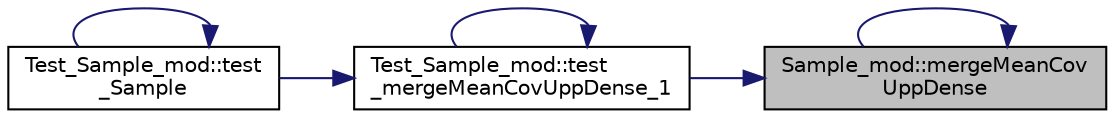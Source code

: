 digraph "Sample_mod::mergeMeanCovUppDense"
{
 // LATEX_PDF_SIZE
  edge [fontname="Helvetica",fontsize="10",labelfontname="Helvetica",labelfontsize="10"];
  node [fontname="Helvetica",fontsize="10",shape=record];
  rankdir="RL";
  Node1 [label="Sample_mod::mergeMeanCov\lUppDense",height=0.2,width=0.4,color="black", fillcolor="grey75", style="filled", fontcolor="black",tooltip="Given two input sample means and covariance matrices, return the combination of them as a single mean..."];
  Node1 -> Node1 [dir="back",color="midnightblue",fontsize="10",style="solid",fontname="Helvetica"];
  Node1 -> Node2 [dir="back",color="midnightblue",fontsize="10",style="solid",fontname="Helvetica"];
  Node2 [label="Test_Sample_mod::test\l_mergeMeanCovUppDense_1",height=0.2,width=0.4,color="black", fillcolor="white", style="filled",URL="$namespaceTest__Sample__mod.html#a3212c39fce55f96ae72c842e17e4b33f",tooltip=" "];
  Node2 -> Node2 [dir="back",color="midnightblue",fontsize="10",style="solid",fontname="Helvetica"];
  Node2 -> Node3 [dir="back",color="midnightblue",fontsize="10",style="solid",fontname="Helvetica"];
  Node3 [label="Test_Sample_mod::test\l_Sample",height=0.2,width=0.4,color="black", fillcolor="white", style="filled",URL="$namespaceTest__Sample__mod.html#a91b109f0aa7398a5b922aecc1cf52f24",tooltip=" "];
  Node3 -> Node3 [dir="back",color="midnightblue",fontsize="10",style="solid",fontname="Helvetica"];
}
